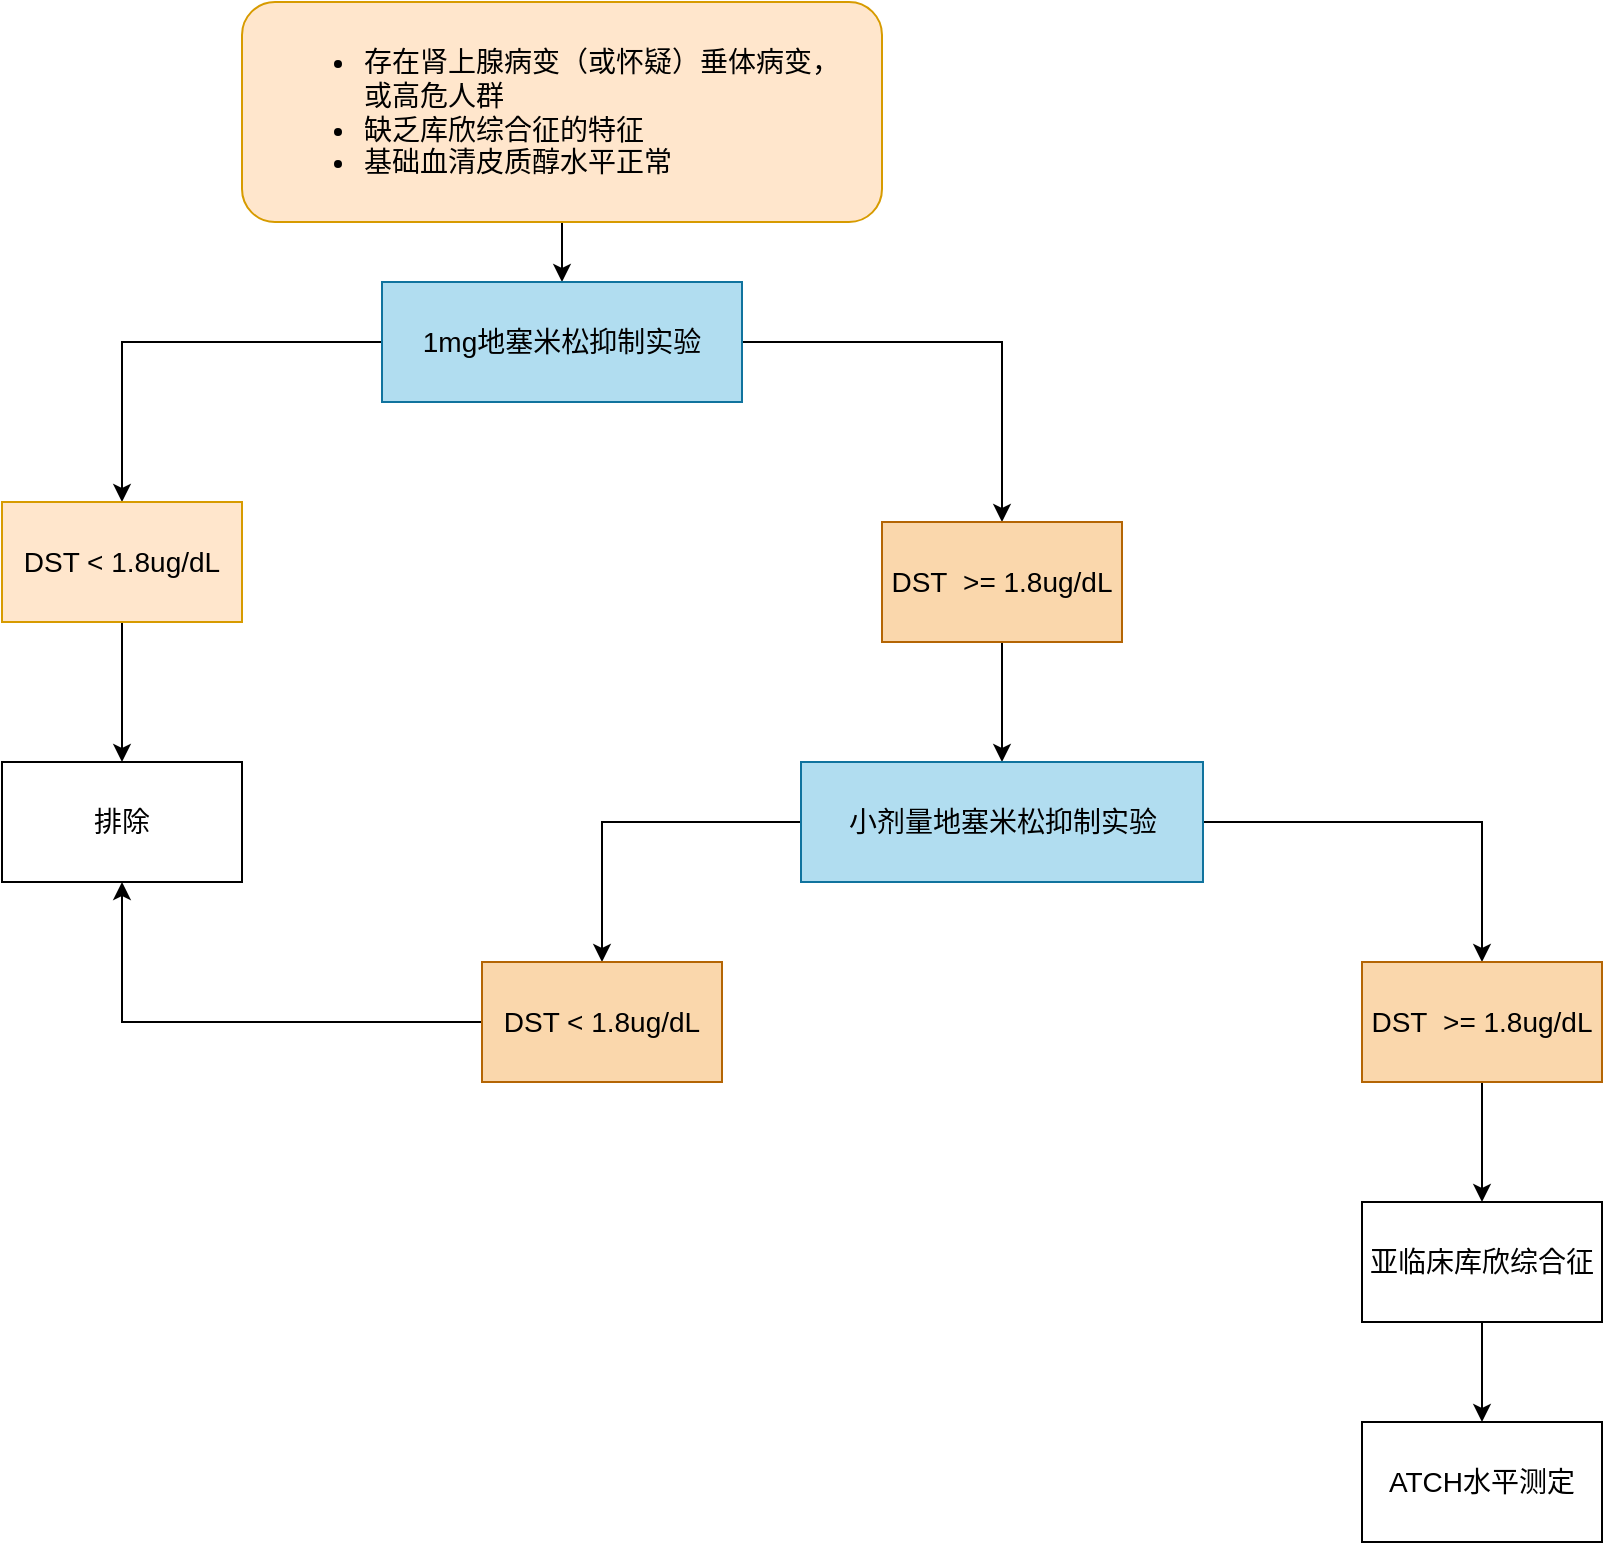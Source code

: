 <mxfile version="18.0.6" type="github">
  <diagram id="0FZLDUous1CY96WzEEPo" name="第 1 页">
    <mxGraphModel dx="2062" dy="1122" grid="1" gridSize="10" guides="1" tooltips="1" connect="1" arrows="1" fold="1" page="1" pageScale="1" pageWidth="827" pageHeight="1169" math="0" shadow="0">
      <root>
        <mxCell id="0" />
        <mxCell id="1" parent="0" />
        <mxCell id="Q-KWCwTe-8yVtB8AZuvc-8" value="" style="edgeStyle=orthogonalEdgeStyle;rounded=0;orthogonalLoop=1;jettySize=auto;html=1;fontSize=14;" edge="1" parent="1" source="Q-KWCwTe-8yVtB8AZuvc-1" target="Q-KWCwTe-8yVtB8AZuvc-2">
          <mxGeometry relative="1" as="geometry" />
        </mxCell>
        <mxCell id="Q-KWCwTe-8yVtB8AZuvc-1" value="&lt;ul style=&quot;font-size: 14px;&quot;&gt;&lt;li&gt;&lt;span style=&quot;background-color: initial;&quot;&gt;存在肾上腺病变（或怀疑）垂体病变，&lt;br&gt;&lt;div style=&quot;text-align: left;&quot;&gt;&lt;span style=&quot;background-color: initial;&quot;&gt;或高危人群&lt;/span&gt;&lt;/div&gt;&lt;/span&gt;&lt;/li&gt;&lt;li style=&quot;text-align: left;&quot;&gt;&lt;span style=&quot;background-color: initial;&quot;&gt;缺乏库欣综合征的特征&lt;/span&gt;&lt;/li&gt;&lt;li style=&quot;text-align: left;&quot;&gt;&lt;span style=&quot;background-color: initial;&quot;&gt;基础血清皮质醇水平正常&lt;/span&gt;&lt;/li&gt;&lt;/ul&gt;" style="rounded=1;whiteSpace=wrap;html=1;fillColor=#ffe6cc;strokeColor=#d79b00;" vertex="1" parent="1">
          <mxGeometry x="200" y="40" width="320" height="110" as="geometry" />
        </mxCell>
        <mxCell id="Q-KWCwTe-8yVtB8AZuvc-9" style="edgeStyle=orthogonalEdgeStyle;rounded=0;orthogonalLoop=1;jettySize=auto;html=1;entryX=0.5;entryY=0;entryDx=0;entryDy=0;fontSize=14;" edge="1" parent="1" source="Q-KWCwTe-8yVtB8AZuvc-2" target="Q-KWCwTe-8yVtB8AZuvc-3">
          <mxGeometry relative="1" as="geometry" />
        </mxCell>
        <mxCell id="Q-KWCwTe-8yVtB8AZuvc-10" style="edgeStyle=orthogonalEdgeStyle;rounded=0;orthogonalLoop=1;jettySize=auto;html=1;exitX=1;exitY=0.5;exitDx=0;exitDy=0;entryX=0.5;entryY=0;entryDx=0;entryDy=0;fontSize=14;" edge="1" parent="1" source="Q-KWCwTe-8yVtB8AZuvc-2" target="Q-KWCwTe-8yVtB8AZuvc-4">
          <mxGeometry relative="1" as="geometry" />
        </mxCell>
        <mxCell id="Q-KWCwTe-8yVtB8AZuvc-2" value="1mg地塞米松抑制实验" style="rounded=0;whiteSpace=wrap;html=1;fontSize=14;fillColor=#b1ddf0;strokeColor=#10739e;" vertex="1" parent="1">
          <mxGeometry x="270" y="180" width="180" height="60" as="geometry" />
        </mxCell>
        <mxCell id="Q-KWCwTe-8yVtB8AZuvc-15" style="edgeStyle=orthogonalEdgeStyle;rounded=0;orthogonalLoop=1;jettySize=auto;html=1;exitX=0.5;exitY=1;exitDx=0;exitDy=0;fontSize=14;" edge="1" parent="1" source="Q-KWCwTe-8yVtB8AZuvc-3" target="Q-KWCwTe-8yVtB8AZuvc-14">
          <mxGeometry relative="1" as="geometry" />
        </mxCell>
        <mxCell id="Q-KWCwTe-8yVtB8AZuvc-3" value="DST &amp;lt; 1.8ug/dL" style="rounded=0;whiteSpace=wrap;html=1;fontSize=14;fillColor=#ffe6cc;strokeColor=#d79b00;" vertex="1" parent="1">
          <mxGeometry x="80" y="290" width="120" height="60" as="geometry" />
        </mxCell>
        <mxCell id="Q-KWCwTe-8yVtB8AZuvc-11" style="edgeStyle=orthogonalEdgeStyle;rounded=0;orthogonalLoop=1;jettySize=auto;html=1;exitX=0.5;exitY=1;exitDx=0;exitDy=0;entryX=0.5;entryY=0;entryDx=0;entryDy=0;fontSize=14;" edge="1" parent="1" source="Q-KWCwTe-8yVtB8AZuvc-4" target="Q-KWCwTe-8yVtB8AZuvc-5">
          <mxGeometry relative="1" as="geometry" />
        </mxCell>
        <mxCell id="Q-KWCwTe-8yVtB8AZuvc-4" value="DST&amp;nbsp; &amp;gt;= 1.8ug/dL" style="rounded=0;whiteSpace=wrap;html=1;fontSize=14;fillColor=#fad7ac;strokeColor=#b46504;" vertex="1" parent="1">
          <mxGeometry x="520" y="300" width="120" height="60" as="geometry" />
        </mxCell>
        <mxCell id="Q-KWCwTe-8yVtB8AZuvc-12" style="edgeStyle=orthogonalEdgeStyle;rounded=0;orthogonalLoop=1;jettySize=auto;html=1;entryX=0.5;entryY=0;entryDx=0;entryDy=0;fontSize=14;" edge="1" parent="1" source="Q-KWCwTe-8yVtB8AZuvc-5" target="Q-KWCwTe-8yVtB8AZuvc-6">
          <mxGeometry relative="1" as="geometry" />
        </mxCell>
        <mxCell id="Q-KWCwTe-8yVtB8AZuvc-13" style="edgeStyle=orthogonalEdgeStyle;rounded=0;orthogonalLoop=1;jettySize=auto;html=1;exitX=1;exitY=0.5;exitDx=0;exitDy=0;entryX=0.5;entryY=0;entryDx=0;entryDy=0;fontSize=14;" edge="1" parent="1" source="Q-KWCwTe-8yVtB8AZuvc-5" target="Q-KWCwTe-8yVtB8AZuvc-7">
          <mxGeometry relative="1" as="geometry" />
        </mxCell>
        <mxCell id="Q-KWCwTe-8yVtB8AZuvc-5" value="小剂量地塞米松抑制实验" style="rounded=0;whiteSpace=wrap;html=1;fontSize=14;fillColor=#b1ddf0;strokeColor=#10739e;" vertex="1" parent="1">
          <mxGeometry x="479.5" y="420" width="201" height="60" as="geometry" />
        </mxCell>
        <mxCell id="Q-KWCwTe-8yVtB8AZuvc-16" style="edgeStyle=orthogonalEdgeStyle;rounded=0;orthogonalLoop=1;jettySize=auto;html=1;entryX=0.5;entryY=1;entryDx=0;entryDy=0;fontSize=14;" edge="1" parent="1" source="Q-KWCwTe-8yVtB8AZuvc-6" target="Q-KWCwTe-8yVtB8AZuvc-14">
          <mxGeometry relative="1" as="geometry" />
        </mxCell>
        <mxCell id="Q-KWCwTe-8yVtB8AZuvc-6" value="DST &amp;lt; 1.8ug/dL" style="rounded=0;whiteSpace=wrap;html=1;fontSize=14;fillColor=#fad7ac;strokeColor=#b46504;" vertex="1" parent="1">
          <mxGeometry x="320" y="520" width="120" height="60" as="geometry" />
        </mxCell>
        <mxCell id="Q-KWCwTe-8yVtB8AZuvc-18" style="edgeStyle=orthogonalEdgeStyle;rounded=0;orthogonalLoop=1;jettySize=auto;html=1;exitX=0.5;exitY=1;exitDx=0;exitDy=0;fontSize=14;" edge="1" parent="1" source="Q-KWCwTe-8yVtB8AZuvc-7" target="Q-KWCwTe-8yVtB8AZuvc-17">
          <mxGeometry relative="1" as="geometry" />
        </mxCell>
        <mxCell id="Q-KWCwTe-8yVtB8AZuvc-7" value="DST&amp;nbsp; &amp;gt;= 1.8ug/dL" style="rounded=0;whiteSpace=wrap;html=1;fontSize=14;fillColor=#fad7ac;strokeColor=#b46504;" vertex="1" parent="1">
          <mxGeometry x="760" y="520" width="120" height="60" as="geometry" />
        </mxCell>
        <mxCell id="Q-KWCwTe-8yVtB8AZuvc-14" value="排除" style="rounded=0;whiteSpace=wrap;html=1;fontSize=14;" vertex="1" parent="1">
          <mxGeometry x="80" y="420" width="120" height="60" as="geometry" />
        </mxCell>
        <mxCell id="Q-KWCwTe-8yVtB8AZuvc-21" value="" style="edgeStyle=orthogonalEdgeStyle;rounded=0;orthogonalLoop=1;jettySize=auto;html=1;fontSize=14;" edge="1" parent="1" source="Q-KWCwTe-8yVtB8AZuvc-17" target="Q-KWCwTe-8yVtB8AZuvc-20">
          <mxGeometry relative="1" as="geometry" />
        </mxCell>
        <mxCell id="Q-KWCwTe-8yVtB8AZuvc-17" value="亚临床库欣综合征" style="rounded=0;whiteSpace=wrap;html=1;fontSize=14;" vertex="1" parent="1">
          <mxGeometry x="760" y="640" width="120" height="60" as="geometry" />
        </mxCell>
        <mxCell id="Q-KWCwTe-8yVtB8AZuvc-20" value="ATCH水平测定" style="whiteSpace=wrap;html=1;fontSize=14;rounded=0;" vertex="1" parent="1">
          <mxGeometry x="760" y="750" width="120" height="60" as="geometry" />
        </mxCell>
      </root>
    </mxGraphModel>
  </diagram>
</mxfile>

